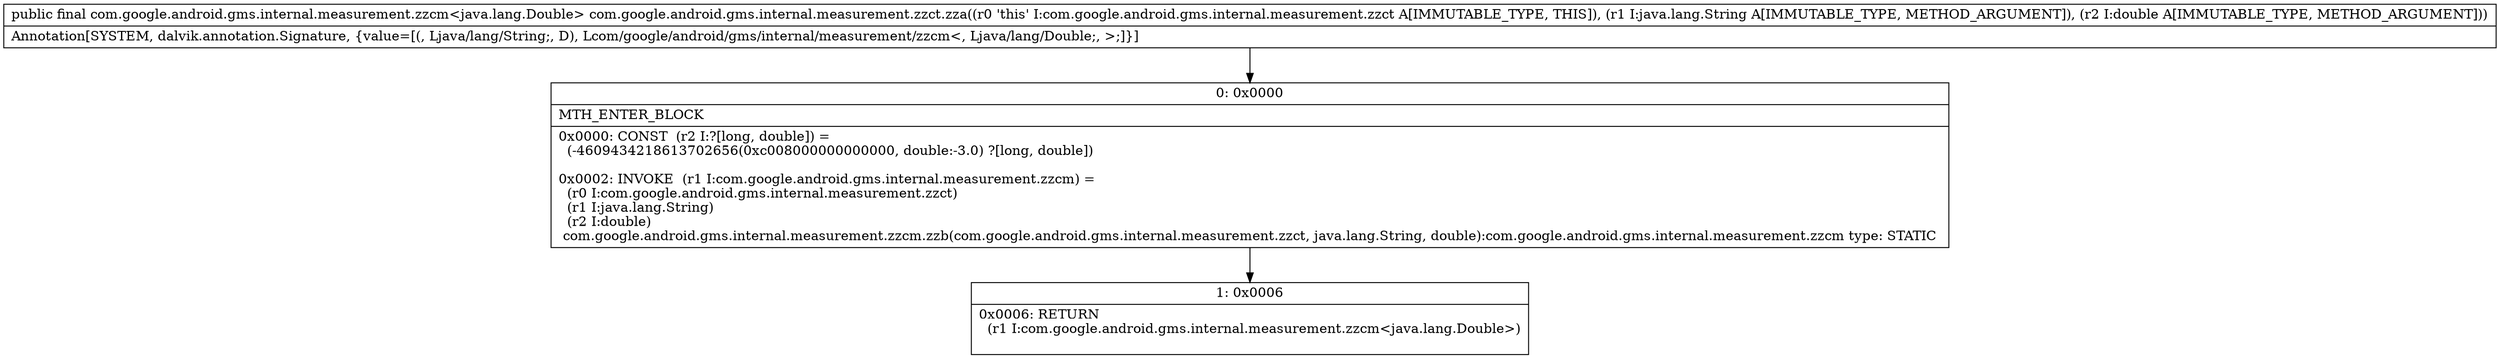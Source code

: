 digraph "CFG forcom.google.android.gms.internal.measurement.zzct.zza(Ljava\/lang\/String;D)Lcom\/google\/android\/gms\/internal\/measurement\/zzcm;" {
Node_0 [shape=record,label="{0\:\ 0x0000|MTH_ENTER_BLOCK\l|0x0000: CONST  (r2 I:?[long, double]) = \l  (\-4609434218613702656(0xc008000000000000, double:\-3.0) ?[long, double])\l \l0x0002: INVOKE  (r1 I:com.google.android.gms.internal.measurement.zzcm) = \l  (r0 I:com.google.android.gms.internal.measurement.zzct)\l  (r1 I:java.lang.String)\l  (r2 I:double)\l com.google.android.gms.internal.measurement.zzcm.zzb(com.google.android.gms.internal.measurement.zzct, java.lang.String, double):com.google.android.gms.internal.measurement.zzcm type: STATIC \l}"];
Node_1 [shape=record,label="{1\:\ 0x0006|0x0006: RETURN  \l  (r1 I:com.google.android.gms.internal.measurement.zzcm\<java.lang.Double\>)\l \l}"];
MethodNode[shape=record,label="{public final com.google.android.gms.internal.measurement.zzcm\<java.lang.Double\> com.google.android.gms.internal.measurement.zzct.zza((r0 'this' I:com.google.android.gms.internal.measurement.zzct A[IMMUTABLE_TYPE, THIS]), (r1 I:java.lang.String A[IMMUTABLE_TYPE, METHOD_ARGUMENT]), (r2 I:double A[IMMUTABLE_TYPE, METHOD_ARGUMENT]))  | Annotation[SYSTEM, dalvik.annotation.Signature, \{value=[(, Ljava\/lang\/String;, D), Lcom\/google\/android\/gms\/internal\/measurement\/zzcm\<, Ljava\/lang\/Double;, \>;]\}]\l}"];
MethodNode -> Node_0;
Node_0 -> Node_1;
}

